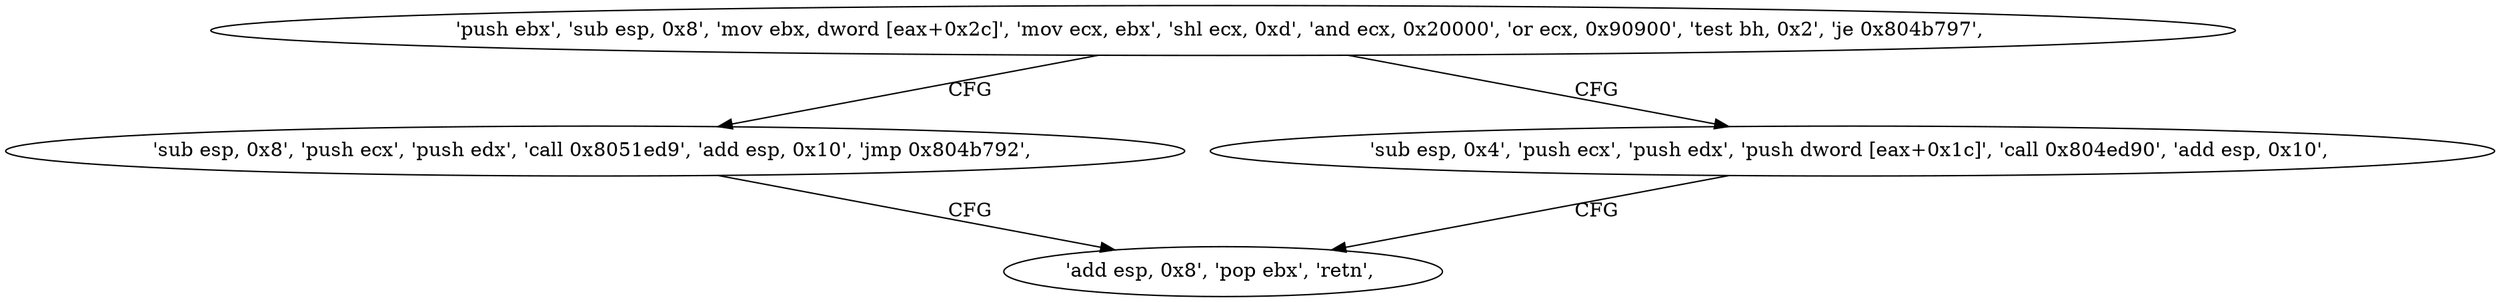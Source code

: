 digraph "func" {
"134526821" [label = "'push ebx', 'sub esp, 0x8', 'mov ebx, dword [eax+0x2c]', 'mov ecx, ebx', 'shl ecx, 0xd', 'and ecx, 0x20000', 'or ecx, 0x90900', 'test bh, 0x2', 'je 0x804b797', " ]
"134526871" [label = "'sub esp, 0x8', 'push ecx', 'push edx', 'call 0x8051ed9', 'add esp, 0x10', 'jmp 0x804b792', " ]
"134526850" [label = "'sub esp, 0x4', 'push ecx', 'push edx', 'push dword [eax+0x1c]', 'call 0x804ed90', 'add esp, 0x10', " ]
"134526866" [label = "'add esp, 0x8', 'pop ebx', 'retn', " ]
"134526821" -> "134526871" [ label = "CFG" ]
"134526821" -> "134526850" [ label = "CFG" ]
"134526871" -> "134526866" [ label = "CFG" ]
"134526850" -> "134526866" [ label = "CFG" ]
}
